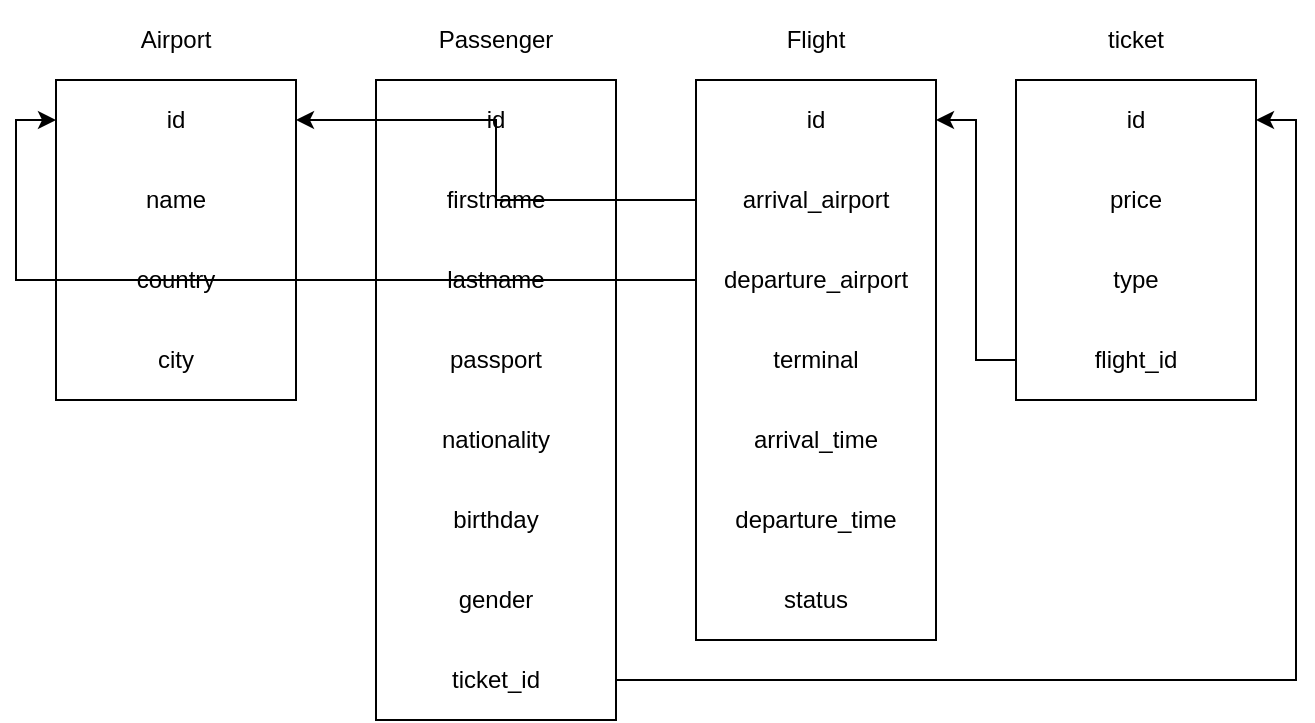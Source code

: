 <mxfile version="20.0.2" type="device"><diagram id="_xPNWQF2sPKjSi3oFdvR" name="Page-1"><mxGraphModel dx="868" dy="440" grid="1" gridSize="10" guides="1" tooltips="1" connect="1" arrows="1" fold="1" page="1" pageScale="1" pageWidth="827" pageHeight="1169" math="0" shadow="0"><root><mxCell id="0"/><mxCell id="1" parent="0"/><mxCell id="SIu5oth9ApVH-G_upyZf-1" value="" style="rounded=0;whiteSpace=wrap;html=1;" vertex="1" parent="1"><mxGeometry x="40" y="40" width="120" height="160" as="geometry"/></mxCell><mxCell id="SIu5oth9ApVH-G_upyZf-2" value="name" style="text;html=1;strokeColor=none;fillColor=none;align=center;verticalAlign=middle;whiteSpace=wrap;rounded=0;" vertex="1" parent="1"><mxGeometry x="40" y="80" width="120" height="40" as="geometry"/></mxCell><mxCell id="SIu5oth9ApVH-G_upyZf-3" value="id" style="text;html=1;strokeColor=none;fillColor=none;align=center;verticalAlign=middle;whiteSpace=wrap;rounded=0;" vertex="1" parent="1"><mxGeometry x="40" y="40" width="120" height="40" as="geometry"/></mxCell><mxCell id="SIu5oth9ApVH-G_upyZf-4" value="Airport" style="text;html=1;strokeColor=none;fillColor=none;align=center;verticalAlign=middle;whiteSpace=wrap;rounded=0;" vertex="1" parent="1"><mxGeometry x="40" width="120" height="40" as="geometry"/></mxCell><mxCell id="SIu5oth9ApVH-G_upyZf-5" value="country" style="text;html=1;strokeColor=none;fillColor=none;align=center;verticalAlign=middle;whiteSpace=wrap;rounded=0;" vertex="1" parent="1"><mxGeometry x="40" y="120" width="120" height="40" as="geometry"/></mxCell><mxCell id="SIu5oth9ApVH-G_upyZf-8" value="city" style="text;html=1;strokeColor=none;fillColor=none;align=center;verticalAlign=middle;whiteSpace=wrap;rounded=0;" vertex="1" parent="1"><mxGeometry x="40" y="160" width="120" height="40" as="geometry"/></mxCell><mxCell id="SIu5oth9ApVH-G_upyZf-15" value="" style="rounded=0;whiteSpace=wrap;html=1;" vertex="1" parent="1"><mxGeometry x="200" y="40" width="120" height="160" as="geometry"/></mxCell><mxCell id="SIu5oth9ApVH-G_upyZf-16" value="Passenger" style="text;html=1;strokeColor=none;fillColor=none;align=center;verticalAlign=middle;whiteSpace=wrap;rounded=0;" vertex="1" parent="1"><mxGeometry x="200" width="120" height="40" as="geometry"/></mxCell><mxCell id="SIu5oth9ApVH-G_upyZf-17" value="" style="rounded=0;whiteSpace=wrap;html=1;" vertex="1" parent="1"><mxGeometry x="200" y="40" width="120" height="320" as="geometry"/></mxCell><mxCell id="SIu5oth9ApVH-G_upyZf-18" value="firstname" style="text;html=1;strokeColor=none;fillColor=none;align=center;verticalAlign=middle;whiteSpace=wrap;rounded=0;" vertex="1" parent="1"><mxGeometry x="200" y="80" width="120" height="40" as="geometry"/></mxCell><mxCell id="SIu5oth9ApVH-G_upyZf-19" value="id" style="text;html=1;strokeColor=none;fillColor=none;align=center;verticalAlign=middle;whiteSpace=wrap;rounded=0;" vertex="1" parent="1"><mxGeometry x="200" y="40" width="120" height="40" as="geometry"/></mxCell><mxCell id="SIu5oth9ApVH-G_upyZf-20" value="lastname" style="text;html=1;strokeColor=none;fillColor=none;align=center;verticalAlign=middle;whiteSpace=wrap;rounded=0;" vertex="1" parent="1"><mxGeometry x="200" y="120" width="120" height="40" as="geometry"/></mxCell><mxCell id="SIu5oth9ApVH-G_upyZf-21" value="passport" style="text;html=1;strokeColor=none;fillColor=none;align=center;verticalAlign=middle;whiteSpace=wrap;rounded=0;" vertex="1" parent="1"><mxGeometry x="200" y="160" width="120" height="40" as="geometry"/></mxCell><mxCell id="SIu5oth9ApVH-G_upyZf-22" value="nationality" style="text;html=1;strokeColor=none;fillColor=none;align=center;verticalAlign=middle;whiteSpace=wrap;rounded=0;" vertex="1" parent="1"><mxGeometry x="200" y="200" width="120" height="40" as="geometry"/></mxCell><mxCell id="SIu5oth9ApVH-G_upyZf-52" style="edgeStyle=orthogonalEdgeStyle;rounded=0;orthogonalLoop=1;jettySize=auto;html=1;exitX=1;exitY=0.5;exitDx=0;exitDy=0;entryX=1;entryY=0.5;entryDx=0;entryDy=0;" edge="1" parent="1" source="SIu5oth9ApVH-G_upyZf-23" target="SIu5oth9ApVH-G_upyZf-41"><mxGeometry relative="1" as="geometry"/></mxCell><mxCell id="SIu5oth9ApVH-G_upyZf-23" value="ticket_id" style="text;html=1;strokeColor=none;fillColor=none;align=center;verticalAlign=middle;whiteSpace=wrap;rounded=0;" vertex="1" parent="1"><mxGeometry x="200" y="320" width="120" height="40" as="geometry"/></mxCell><mxCell id="SIu5oth9ApVH-G_upyZf-24" value="gender" style="text;html=1;strokeColor=none;fillColor=none;align=center;verticalAlign=middle;whiteSpace=wrap;rounded=0;" vertex="1" parent="1"><mxGeometry x="200" y="280" width="120" height="40" as="geometry"/></mxCell><mxCell id="SIu5oth9ApVH-G_upyZf-25" value="birthday" style="text;html=1;strokeColor=none;fillColor=none;align=center;verticalAlign=middle;whiteSpace=wrap;rounded=0;" vertex="1" parent="1"><mxGeometry x="200" y="240" width="120" height="40" as="geometry"/></mxCell><mxCell id="SIu5oth9ApVH-G_upyZf-27" value="Flight" style="text;html=1;strokeColor=none;fillColor=none;align=center;verticalAlign=middle;whiteSpace=wrap;rounded=0;" vertex="1" parent="1"><mxGeometry x="360" width="120" height="40" as="geometry"/></mxCell><mxCell id="SIu5oth9ApVH-G_upyZf-29" value="" style="rounded=0;whiteSpace=wrap;html=1;" vertex="1" parent="1"><mxGeometry x="360" y="40" width="120" height="280" as="geometry"/></mxCell><mxCell id="SIu5oth9ApVH-G_upyZf-55" style="edgeStyle=orthogonalEdgeStyle;rounded=0;orthogonalLoop=1;jettySize=auto;html=1;exitX=0;exitY=0.5;exitDx=0;exitDy=0;entryX=1;entryY=0.5;entryDx=0;entryDy=0;" edge="1" parent="1" source="SIu5oth9ApVH-G_upyZf-30" target="SIu5oth9ApVH-G_upyZf-3"><mxGeometry relative="1" as="geometry"/></mxCell><mxCell id="SIu5oth9ApVH-G_upyZf-30" value="arrival_airport" style="text;html=1;strokeColor=none;fillColor=none;align=center;verticalAlign=middle;whiteSpace=wrap;rounded=0;" vertex="1" parent="1"><mxGeometry x="360" y="80" width="120" height="40" as="geometry"/></mxCell><mxCell id="SIu5oth9ApVH-G_upyZf-31" value="id" style="text;html=1;strokeColor=none;fillColor=none;align=center;verticalAlign=middle;whiteSpace=wrap;rounded=0;" vertex="1" parent="1"><mxGeometry x="360" y="40" width="120" height="40" as="geometry"/></mxCell><mxCell id="SIu5oth9ApVH-G_upyZf-56" style="edgeStyle=orthogonalEdgeStyle;rounded=0;orthogonalLoop=1;jettySize=auto;html=1;exitX=0;exitY=0.5;exitDx=0;exitDy=0;entryX=0;entryY=0.5;entryDx=0;entryDy=0;" edge="1" parent="1" source="SIu5oth9ApVH-G_upyZf-32" target="SIu5oth9ApVH-G_upyZf-3"><mxGeometry relative="1" as="geometry"/></mxCell><mxCell id="SIu5oth9ApVH-G_upyZf-32" value="departure_airport" style="text;html=1;strokeColor=none;fillColor=none;align=center;verticalAlign=middle;whiteSpace=wrap;rounded=0;" vertex="1" parent="1"><mxGeometry x="360" y="120" width="120" height="40" as="geometry"/></mxCell><mxCell id="SIu5oth9ApVH-G_upyZf-35" value="terminal" style="text;html=1;strokeColor=none;fillColor=none;align=center;verticalAlign=middle;whiteSpace=wrap;rounded=0;" vertex="1" parent="1"><mxGeometry x="360" y="160" width="120" height="40" as="geometry"/></mxCell><mxCell id="SIu5oth9ApVH-G_upyZf-36" value="arrival_time" style="text;html=1;strokeColor=none;fillColor=none;align=center;verticalAlign=middle;whiteSpace=wrap;rounded=0;" vertex="1" parent="1"><mxGeometry x="360" y="200" width="120" height="40" as="geometry"/></mxCell><mxCell id="SIu5oth9ApVH-G_upyZf-37" value="departure_time" style="text;html=1;strokeColor=none;fillColor=none;align=center;verticalAlign=middle;whiteSpace=wrap;rounded=0;" vertex="1" parent="1"><mxGeometry x="360" y="240" width="120" height="40" as="geometry"/></mxCell><mxCell id="SIu5oth9ApVH-G_upyZf-38" value="status" style="text;html=1;strokeColor=none;fillColor=none;align=center;verticalAlign=middle;whiteSpace=wrap;rounded=0;" vertex="1" parent="1"><mxGeometry x="360" y="280" width="120" height="40" as="geometry"/></mxCell><mxCell id="SIu5oth9ApVH-G_upyZf-39" value="" style="rounded=0;whiteSpace=wrap;html=1;" vertex="1" parent="1"><mxGeometry x="520" y="40" width="120" height="160" as="geometry"/></mxCell><mxCell id="SIu5oth9ApVH-G_upyZf-41" value="id" style="text;html=1;strokeColor=none;fillColor=none;align=center;verticalAlign=middle;whiteSpace=wrap;rounded=0;" vertex="1" parent="1"><mxGeometry x="520" y="40" width="120" height="40" as="geometry"/></mxCell><mxCell id="SIu5oth9ApVH-G_upyZf-51" style="edgeStyle=orthogonalEdgeStyle;rounded=0;orthogonalLoop=1;jettySize=auto;html=1;exitX=0;exitY=0.5;exitDx=0;exitDy=0;entryX=1;entryY=0.5;entryDx=0;entryDy=0;" edge="1" parent="1" source="SIu5oth9ApVH-G_upyZf-43" target="SIu5oth9ApVH-G_upyZf-31"><mxGeometry relative="1" as="geometry"/></mxCell><mxCell id="SIu5oth9ApVH-G_upyZf-43" value="flight_id" style="text;html=1;strokeColor=none;fillColor=none;align=center;verticalAlign=middle;whiteSpace=wrap;rounded=0;" vertex="1" parent="1"><mxGeometry x="520" y="160" width="120" height="40" as="geometry"/></mxCell><mxCell id="SIu5oth9ApVH-G_upyZf-48" value="ticket" style="text;html=1;strokeColor=none;fillColor=none;align=center;verticalAlign=middle;whiteSpace=wrap;rounded=0;" vertex="1" parent="1"><mxGeometry x="520" width="120" height="40" as="geometry"/></mxCell><mxCell id="SIu5oth9ApVH-G_upyZf-49" value="price" style="text;html=1;strokeColor=none;fillColor=none;align=center;verticalAlign=middle;whiteSpace=wrap;rounded=0;" vertex="1" parent="1"><mxGeometry x="520" y="80" width="120" height="40" as="geometry"/></mxCell><mxCell id="SIu5oth9ApVH-G_upyZf-50" value="type" style="text;html=1;strokeColor=none;fillColor=none;align=center;verticalAlign=middle;whiteSpace=wrap;rounded=0;" vertex="1" parent="1"><mxGeometry x="520" y="120" width="120" height="40" as="geometry"/></mxCell></root></mxGraphModel></diagram></mxfile>